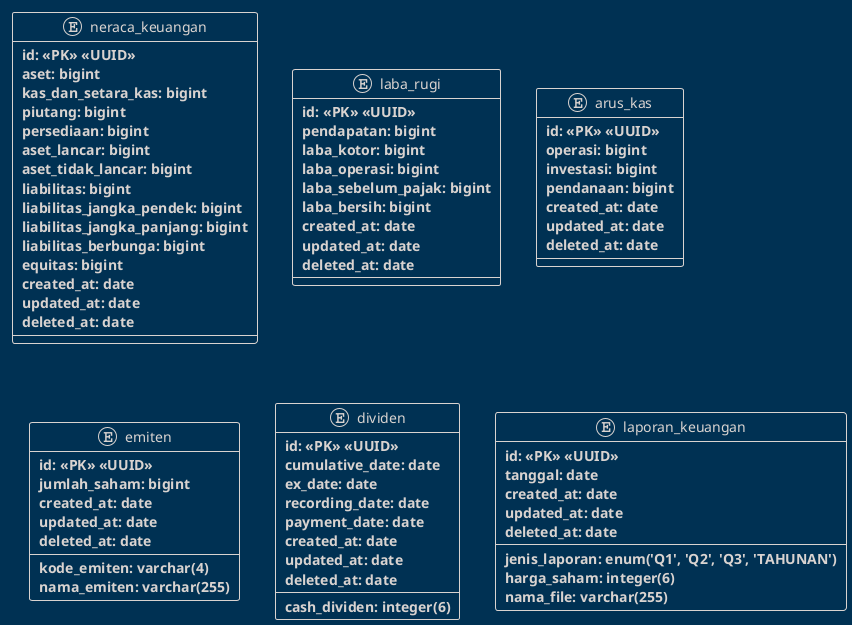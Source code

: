 @startuml laporan_emiten
!theme blueprint
  entity neraca_keuangan {
    ** id: <<PK>> <<UUID>> **
    ** aset: bigint **
    ** kas_dan_setara_kas: bigint **
    ** piutang: bigint **
    ** persediaan: bigint **
    ** aset_lancar: bigint **
    ** aset_tidak_lancar: bigint **
    ** liabilitas: bigint **
    ** liabilitas_jangka_pendek: bigint **
    ** liabilitas_jangka_panjang: bigint **
    ** liabilitas_berbunga: bigint **
    ** equitas: bigint **
    ** created_at: date **
    ** updated_at: date **
    ** deleted_at: date **
  }

  entity laba_rugi {
    ** id: <<PK>> <<UUID>> **
    ** pendapatan: bigint **
    ** laba_kotor: bigint **
    ** laba_operasi: bigint **
    ** laba_sebelum_pajak: bigint **
    ** laba_bersih: bigint **
    ** created_at: date **
    ** updated_at: date **
    ** deleted_at: date **
  }

  entity arus_kas {
    ** id: <<PK>> <<UUID>> **
    ** operasi: bigint **
    ** investasi: bigint **
    ** pendanaan: bigint **
    ** created_at: date **
    ** updated_at: date **
    ** deleted_at: date **
  }

  entity emiten {
    ** id: <<PK>> <<UUID>> **
    ** kode_emiten: varchar(4) **
    ** nama_emiten: varchar(255) **
    ** jumlah_saham: bigint **
    ** created_at: date **
    ** updated_at: date **
    ** deleted_at: date **
  }

  entity dividen {
    ** id: <<PK>> <<UUID>> **
    ** cash_dividen: integer(6) **
    ** cumulative_date: date **
    ** ex_date: date **
    ** recording_date: date **
    ** payment_date: date **
    ** created_at: date **
    ** updated_at: date **
    ** deleted_at: date **
  }
  entity laporan_keuangan {
    ** id: <<PK>> <<UUID>> **
    ** jenis_laporan: enum('Q1', 'Q2', 'Q3', 'TAHUNAN') **
    ** tanggal: date **
    ** harga_saham: integer(6) **
    ** nama_file: varchar(255) **
    ** created_at: date **
    ** updated_at: date **
    ** deleted_at: date **
  }
@enduml